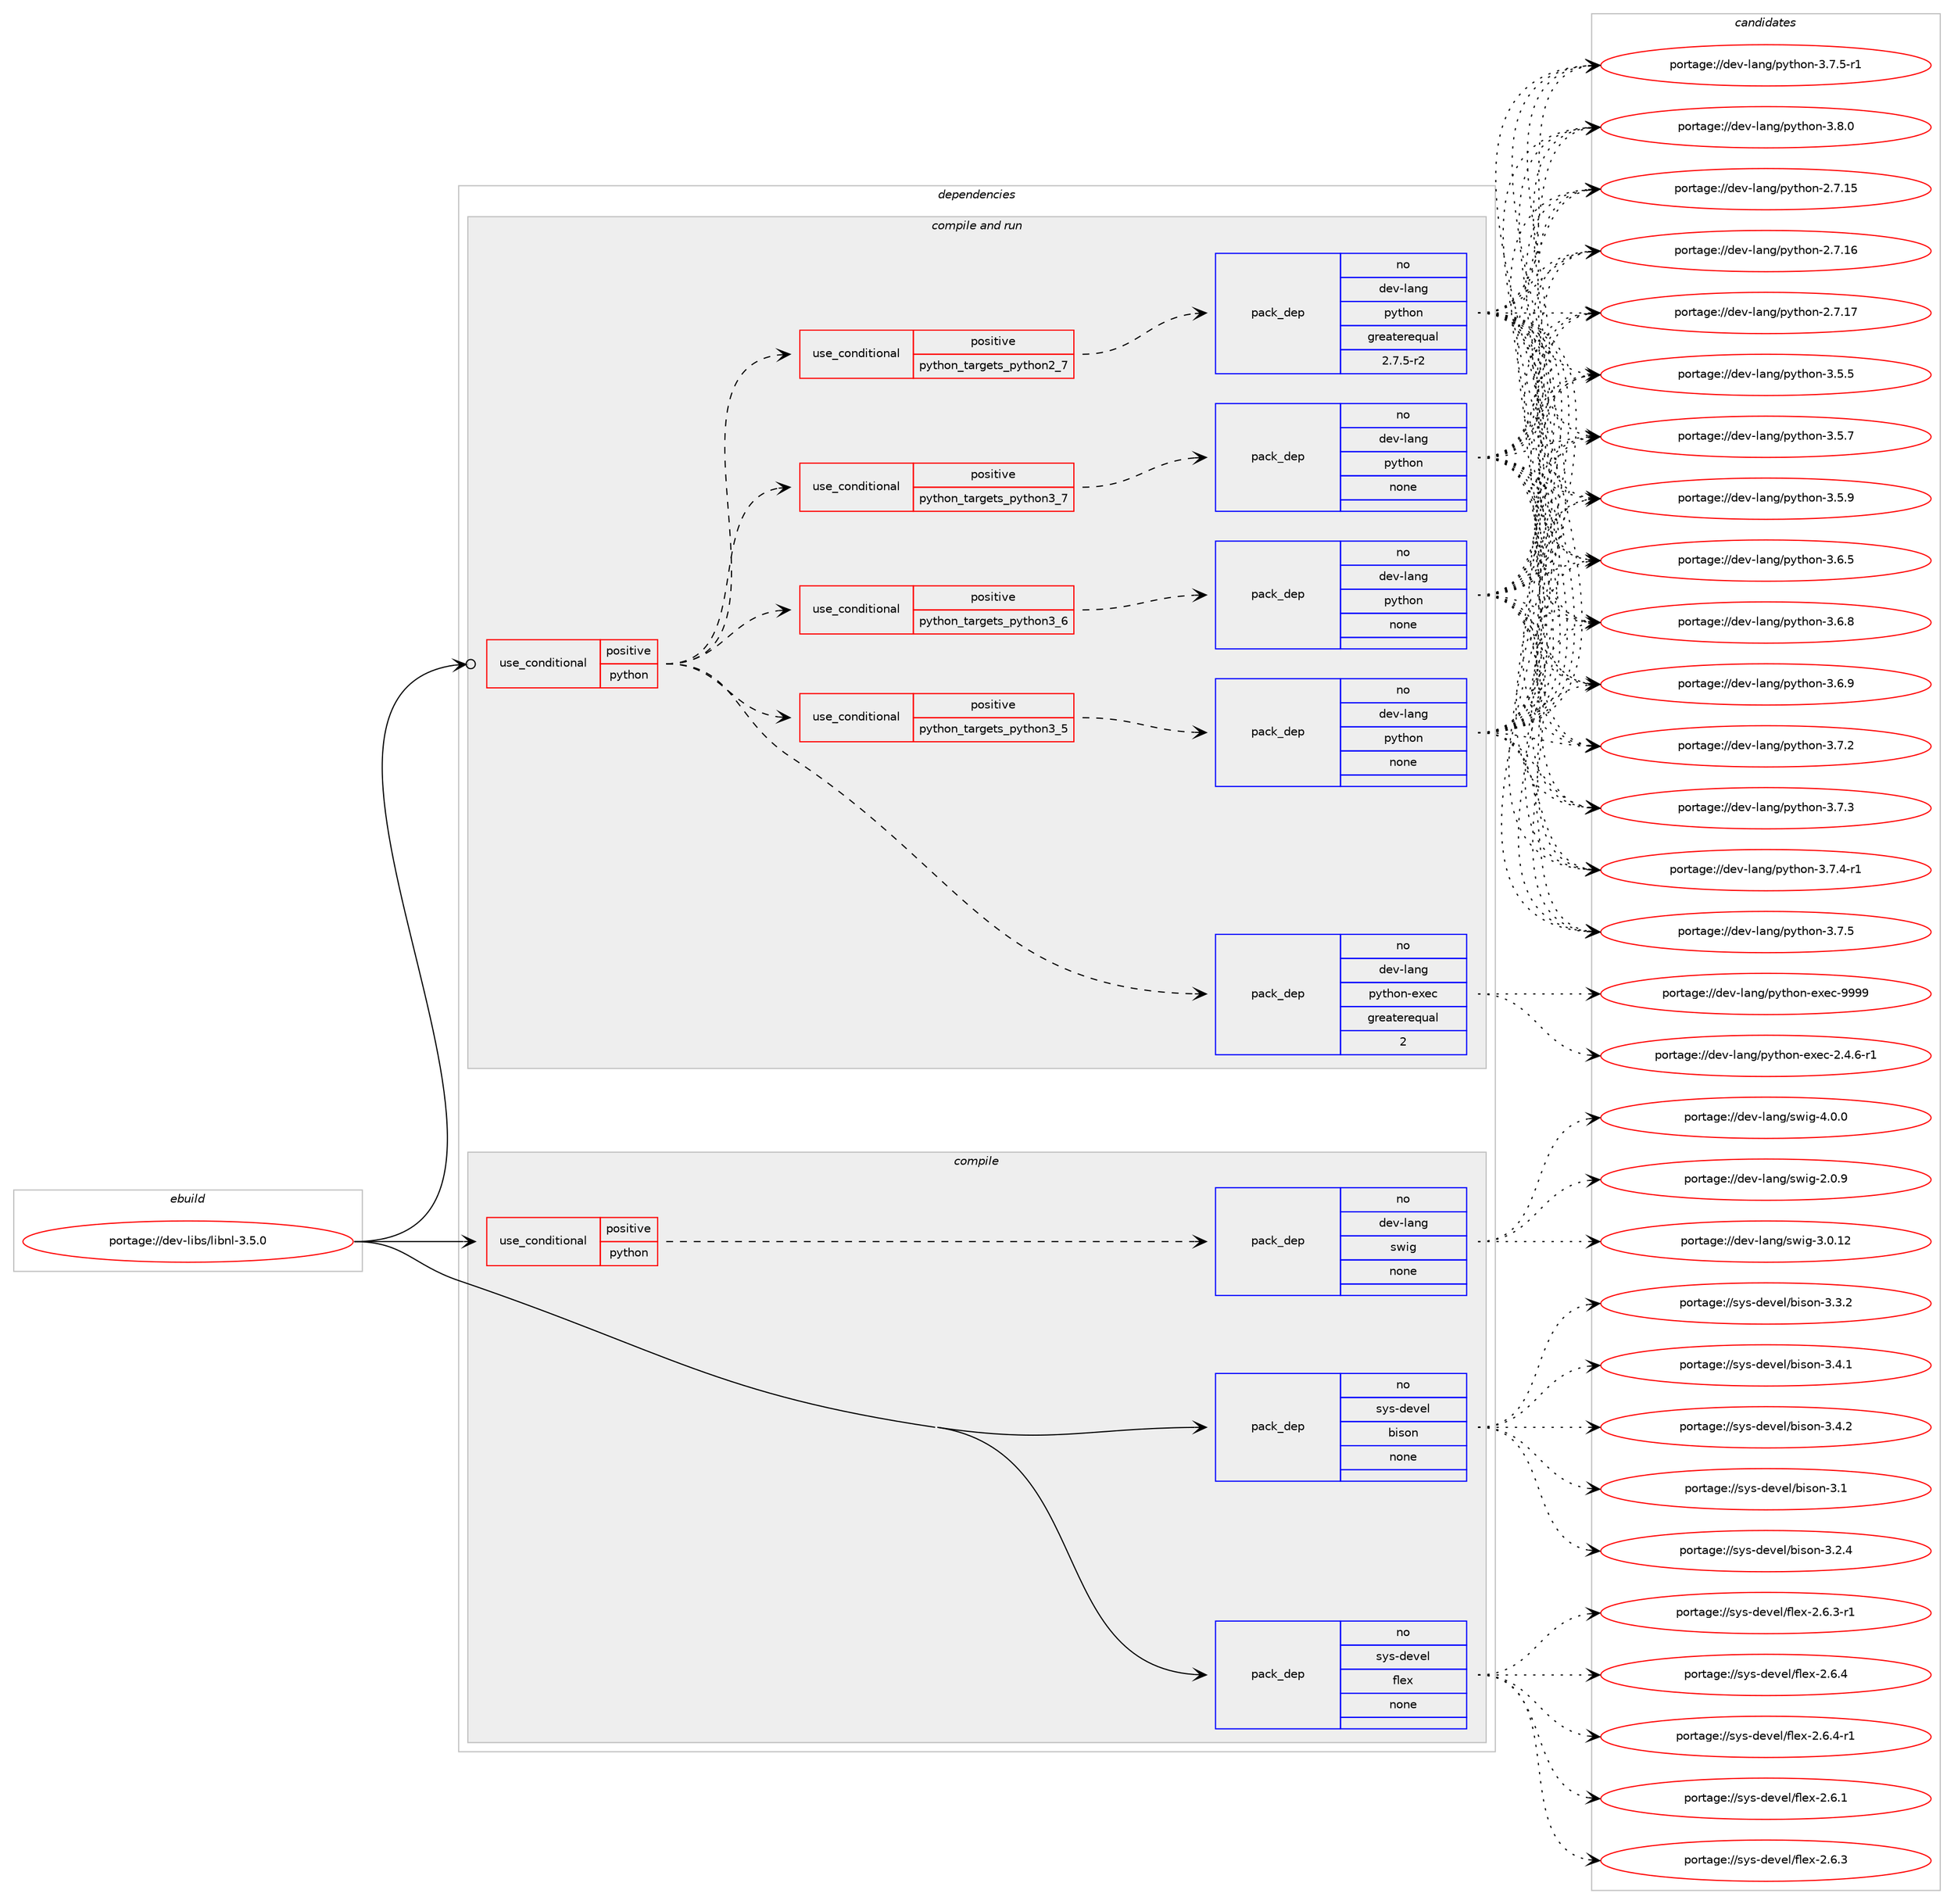 digraph prolog {

# *************
# Graph options
# *************

newrank=true;
concentrate=true;
compound=true;
graph [rankdir=LR,fontname=Helvetica,fontsize=10,ranksep=1.5];#, ranksep=2.5, nodesep=0.2];
edge  [arrowhead=vee];
node  [fontname=Helvetica,fontsize=10];

# **********
# The ebuild
# **********

subgraph cluster_leftcol {
color=gray;
rank=same;
label=<<i>ebuild</i>>;
id [label="portage://dev-libs/libnl-3.5.0", color=red, width=4, href="../dev-libs/libnl-3.5.0.svg"];
}

# ****************
# The dependencies
# ****************

subgraph cluster_midcol {
color=gray;
label=<<i>dependencies</i>>;
subgraph cluster_compile {
fillcolor="#eeeeee";
style=filled;
label=<<i>compile</i>>;
subgraph cond21164 {
dependency101374 [label=<<TABLE BORDER="0" CELLBORDER="1" CELLSPACING="0" CELLPADDING="4"><TR><TD ROWSPAN="3" CELLPADDING="10">use_conditional</TD></TR><TR><TD>positive</TD></TR><TR><TD>python</TD></TR></TABLE>>, shape=none, color=red];
subgraph pack77182 {
dependency101375 [label=<<TABLE BORDER="0" CELLBORDER="1" CELLSPACING="0" CELLPADDING="4" WIDTH="220"><TR><TD ROWSPAN="6" CELLPADDING="30">pack_dep</TD></TR><TR><TD WIDTH="110">no</TD></TR><TR><TD>dev-lang</TD></TR><TR><TD>swig</TD></TR><TR><TD>none</TD></TR><TR><TD></TD></TR></TABLE>>, shape=none, color=blue];
}
dependency101374:e -> dependency101375:w [weight=20,style="dashed",arrowhead="vee"];
}
id:e -> dependency101374:w [weight=20,style="solid",arrowhead="vee"];
subgraph pack77183 {
dependency101376 [label=<<TABLE BORDER="0" CELLBORDER="1" CELLSPACING="0" CELLPADDING="4" WIDTH="220"><TR><TD ROWSPAN="6" CELLPADDING="30">pack_dep</TD></TR><TR><TD WIDTH="110">no</TD></TR><TR><TD>sys-devel</TD></TR><TR><TD>bison</TD></TR><TR><TD>none</TD></TR><TR><TD></TD></TR></TABLE>>, shape=none, color=blue];
}
id:e -> dependency101376:w [weight=20,style="solid",arrowhead="vee"];
subgraph pack77184 {
dependency101377 [label=<<TABLE BORDER="0" CELLBORDER="1" CELLSPACING="0" CELLPADDING="4" WIDTH="220"><TR><TD ROWSPAN="6" CELLPADDING="30">pack_dep</TD></TR><TR><TD WIDTH="110">no</TD></TR><TR><TD>sys-devel</TD></TR><TR><TD>flex</TD></TR><TR><TD>none</TD></TR><TR><TD></TD></TR></TABLE>>, shape=none, color=blue];
}
id:e -> dependency101377:w [weight=20,style="solid",arrowhead="vee"];
}
subgraph cluster_compileandrun {
fillcolor="#eeeeee";
style=filled;
label=<<i>compile and run</i>>;
subgraph cond21165 {
dependency101378 [label=<<TABLE BORDER="0" CELLBORDER="1" CELLSPACING="0" CELLPADDING="4"><TR><TD ROWSPAN="3" CELLPADDING="10">use_conditional</TD></TR><TR><TD>positive</TD></TR><TR><TD>python</TD></TR></TABLE>>, shape=none, color=red];
subgraph cond21166 {
dependency101379 [label=<<TABLE BORDER="0" CELLBORDER="1" CELLSPACING="0" CELLPADDING="4"><TR><TD ROWSPAN="3" CELLPADDING="10">use_conditional</TD></TR><TR><TD>positive</TD></TR><TR><TD>python_targets_python2_7</TD></TR></TABLE>>, shape=none, color=red];
subgraph pack77185 {
dependency101380 [label=<<TABLE BORDER="0" CELLBORDER="1" CELLSPACING="0" CELLPADDING="4" WIDTH="220"><TR><TD ROWSPAN="6" CELLPADDING="30">pack_dep</TD></TR><TR><TD WIDTH="110">no</TD></TR><TR><TD>dev-lang</TD></TR><TR><TD>python</TD></TR><TR><TD>greaterequal</TD></TR><TR><TD>2.7.5-r2</TD></TR></TABLE>>, shape=none, color=blue];
}
dependency101379:e -> dependency101380:w [weight=20,style="dashed",arrowhead="vee"];
}
dependency101378:e -> dependency101379:w [weight=20,style="dashed",arrowhead="vee"];
subgraph cond21167 {
dependency101381 [label=<<TABLE BORDER="0" CELLBORDER="1" CELLSPACING="0" CELLPADDING="4"><TR><TD ROWSPAN="3" CELLPADDING="10">use_conditional</TD></TR><TR><TD>positive</TD></TR><TR><TD>python_targets_python3_5</TD></TR></TABLE>>, shape=none, color=red];
subgraph pack77186 {
dependency101382 [label=<<TABLE BORDER="0" CELLBORDER="1" CELLSPACING="0" CELLPADDING="4" WIDTH="220"><TR><TD ROWSPAN="6" CELLPADDING="30">pack_dep</TD></TR><TR><TD WIDTH="110">no</TD></TR><TR><TD>dev-lang</TD></TR><TR><TD>python</TD></TR><TR><TD>none</TD></TR><TR><TD></TD></TR></TABLE>>, shape=none, color=blue];
}
dependency101381:e -> dependency101382:w [weight=20,style="dashed",arrowhead="vee"];
}
dependency101378:e -> dependency101381:w [weight=20,style="dashed",arrowhead="vee"];
subgraph cond21168 {
dependency101383 [label=<<TABLE BORDER="0" CELLBORDER="1" CELLSPACING="0" CELLPADDING="4"><TR><TD ROWSPAN="3" CELLPADDING="10">use_conditional</TD></TR><TR><TD>positive</TD></TR><TR><TD>python_targets_python3_6</TD></TR></TABLE>>, shape=none, color=red];
subgraph pack77187 {
dependency101384 [label=<<TABLE BORDER="0" CELLBORDER="1" CELLSPACING="0" CELLPADDING="4" WIDTH="220"><TR><TD ROWSPAN="6" CELLPADDING="30">pack_dep</TD></TR><TR><TD WIDTH="110">no</TD></TR><TR><TD>dev-lang</TD></TR><TR><TD>python</TD></TR><TR><TD>none</TD></TR><TR><TD></TD></TR></TABLE>>, shape=none, color=blue];
}
dependency101383:e -> dependency101384:w [weight=20,style="dashed",arrowhead="vee"];
}
dependency101378:e -> dependency101383:w [weight=20,style="dashed",arrowhead="vee"];
subgraph cond21169 {
dependency101385 [label=<<TABLE BORDER="0" CELLBORDER="1" CELLSPACING="0" CELLPADDING="4"><TR><TD ROWSPAN="3" CELLPADDING="10">use_conditional</TD></TR><TR><TD>positive</TD></TR><TR><TD>python_targets_python3_7</TD></TR></TABLE>>, shape=none, color=red];
subgraph pack77188 {
dependency101386 [label=<<TABLE BORDER="0" CELLBORDER="1" CELLSPACING="0" CELLPADDING="4" WIDTH="220"><TR><TD ROWSPAN="6" CELLPADDING="30">pack_dep</TD></TR><TR><TD WIDTH="110">no</TD></TR><TR><TD>dev-lang</TD></TR><TR><TD>python</TD></TR><TR><TD>none</TD></TR><TR><TD></TD></TR></TABLE>>, shape=none, color=blue];
}
dependency101385:e -> dependency101386:w [weight=20,style="dashed",arrowhead="vee"];
}
dependency101378:e -> dependency101385:w [weight=20,style="dashed",arrowhead="vee"];
subgraph pack77189 {
dependency101387 [label=<<TABLE BORDER="0" CELLBORDER="1" CELLSPACING="0" CELLPADDING="4" WIDTH="220"><TR><TD ROWSPAN="6" CELLPADDING="30">pack_dep</TD></TR><TR><TD WIDTH="110">no</TD></TR><TR><TD>dev-lang</TD></TR><TR><TD>python-exec</TD></TR><TR><TD>greaterequal</TD></TR><TR><TD>2</TD></TR></TABLE>>, shape=none, color=blue];
}
dependency101378:e -> dependency101387:w [weight=20,style="dashed",arrowhead="vee"];
}
id:e -> dependency101378:w [weight=20,style="solid",arrowhead="odotvee"];
}
subgraph cluster_run {
fillcolor="#eeeeee";
style=filled;
label=<<i>run</i>>;
}
}

# **************
# The candidates
# **************

subgraph cluster_choices {
rank=same;
color=gray;
label=<<i>candidates</i>>;

subgraph choice77182 {
color=black;
nodesep=1;
choiceportage100101118451089711010347115119105103455046484657 [label="portage://dev-lang/swig-2.0.9", color=red, width=4,href="../dev-lang/swig-2.0.9.svg"];
choiceportage10010111845108971101034711511910510345514648464950 [label="portage://dev-lang/swig-3.0.12", color=red, width=4,href="../dev-lang/swig-3.0.12.svg"];
choiceportage100101118451089711010347115119105103455246484648 [label="portage://dev-lang/swig-4.0.0", color=red, width=4,href="../dev-lang/swig-4.0.0.svg"];
dependency101375:e -> choiceportage100101118451089711010347115119105103455046484657:w [style=dotted,weight="100"];
dependency101375:e -> choiceportage10010111845108971101034711511910510345514648464950:w [style=dotted,weight="100"];
dependency101375:e -> choiceportage100101118451089711010347115119105103455246484648:w [style=dotted,weight="100"];
}
subgraph choice77183 {
color=black;
nodesep=1;
choiceportage11512111545100101118101108479810511511111045514649 [label="portage://sys-devel/bison-3.1", color=red, width=4,href="../sys-devel/bison-3.1.svg"];
choiceportage115121115451001011181011084798105115111110455146504652 [label="portage://sys-devel/bison-3.2.4", color=red, width=4,href="../sys-devel/bison-3.2.4.svg"];
choiceportage115121115451001011181011084798105115111110455146514650 [label="portage://sys-devel/bison-3.3.2", color=red, width=4,href="../sys-devel/bison-3.3.2.svg"];
choiceportage115121115451001011181011084798105115111110455146524649 [label="portage://sys-devel/bison-3.4.1", color=red, width=4,href="../sys-devel/bison-3.4.1.svg"];
choiceportage115121115451001011181011084798105115111110455146524650 [label="portage://sys-devel/bison-3.4.2", color=red, width=4,href="../sys-devel/bison-3.4.2.svg"];
dependency101376:e -> choiceportage11512111545100101118101108479810511511111045514649:w [style=dotted,weight="100"];
dependency101376:e -> choiceportage115121115451001011181011084798105115111110455146504652:w [style=dotted,weight="100"];
dependency101376:e -> choiceportage115121115451001011181011084798105115111110455146514650:w [style=dotted,weight="100"];
dependency101376:e -> choiceportage115121115451001011181011084798105115111110455146524649:w [style=dotted,weight="100"];
dependency101376:e -> choiceportage115121115451001011181011084798105115111110455146524650:w [style=dotted,weight="100"];
}
subgraph choice77184 {
color=black;
nodesep=1;
choiceportage1151211154510010111810110847102108101120455046544649 [label="portage://sys-devel/flex-2.6.1", color=red, width=4,href="../sys-devel/flex-2.6.1.svg"];
choiceportage1151211154510010111810110847102108101120455046544651 [label="portage://sys-devel/flex-2.6.3", color=red, width=4,href="../sys-devel/flex-2.6.3.svg"];
choiceportage11512111545100101118101108471021081011204550465446514511449 [label="portage://sys-devel/flex-2.6.3-r1", color=red, width=4,href="../sys-devel/flex-2.6.3-r1.svg"];
choiceportage1151211154510010111810110847102108101120455046544652 [label="portage://sys-devel/flex-2.6.4", color=red, width=4,href="../sys-devel/flex-2.6.4.svg"];
choiceportage11512111545100101118101108471021081011204550465446524511449 [label="portage://sys-devel/flex-2.6.4-r1", color=red, width=4,href="../sys-devel/flex-2.6.4-r1.svg"];
dependency101377:e -> choiceportage1151211154510010111810110847102108101120455046544649:w [style=dotted,weight="100"];
dependency101377:e -> choiceportage1151211154510010111810110847102108101120455046544651:w [style=dotted,weight="100"];
dependency101377:e -> choiceportage11512111545100101118101108471021081011204550465446514511449:w [style=dotted,weight="100"];
dependency101377:e -> choiceportage1151211154510010111810110847102108101120455046544652:w [style=dotted,weight="100"];
dependency101377:e -> choiceportage11512111545100101118101108471021081011204550465446524511449:w [style=dotted,weight="100"];
}
subgraph choice77185 {
color=black;
nodesep=1;
choiceportage10010111845108971101034711212111610411111045504655464953 [label="portage://dev-lang/python-2.7.15", color=red, width=4,href="../dev-lang/python-2.7.15.svg"];
choiceportage10010111845108971101034711212111610411111045504655464954 [label="portage://dev-lang/python-2.7.16", color=red, width=4,href="../dev-lang/python-2.7.16.svg"];
choiceportage10010111845108971101034711212111610411111045504655464955 [label="portage://dev-lang/python-2.7.17", color=red, width=4,href="../dev-lang/python-2.7.17.svg"];
choiceportage100101118451089711010347112121116104111110455146534653 [label="portage://dev-lang/python-3.5.5", color=red, width=4,href="../dev-lang/python-3.5.5.svg"];
choiceportage100101118451089711010347112121116104111110455146534655 [label="portage://dev-lang/python-3.5.7", color=red, width=4,href="../dev-lang/python-3.5.7.svg"];
choiceportage100101118451089711010347112121116104111110455146534657 [label="portage://dev-lang/python-3.5.9", color=red, width=4,href="../dev-lang/python-3.5.9.svg"];
choiceportage100101118451089711010347112121116104111110455146544653 [label="portage://dev-lang/python-3.6.5", color=red, width=4,href="../dev-lang/python-3.6.5.svg"];
choiceportage100101118451089711010347112121116104111110455146544656 [label="portage://dev-lang/python-3.6.8", color=red, width=4,href="../dev-lang/python-3.6.8.svg"];
choiceportage100101118451089711010347112121116104111110455146544657 [label="portage://dev-lang/python-3.6.9", color=red, width=4,href="../dev-lang/python-3.6.9.svg"];
choiceportage100101118451089711010347112121116104111110455146554650 [label="portage://dev-lang/python-3.7.2", color=red, width=4,href="../dev-lang/python-3.7.2.svg"];
choiceportage100101118451089711010347112121116104111110455146554651 [label="portage://dev-lang/python-3.7.3", color=red, width=4,href="../dev-lang/python-3.7.3.svg"];
choiceportage1001011184510897110103471121211161041111104551465546524511449 [label="portage://dev-lang/python-3.7.4-r1", color=red, width=4,href="../dev-lang/python-3.7.4-r1.svg"];
choiceportage100101118451089711010347112121116104111110455146554653 [label="portage://dev-lang/python-3.7.5", color=red, width=4,href="../dev-lang/python-3.7.5.svg"];
choiceportage1001011184510897110103471121211161041111104551465546534511449 [label="portage://dev-lang/python-3.7.5-r1", color=red, width=4,href="../dev-lang/python-3.7.5-r1.svg"];
choiceportage100101118451089711010347112121116104111110455146564648 [label="portage://dev-lang/python-3.8.0", color=red, width=4,href="../dev-lang/python-3.8.0.svg"];
dependency101380:e -> choiceportage10010111845108971101034711212111610411111045504655464953:w [style=dotted,weight="100"];
dependency101380:e -> choiceportage10010111845108971101034711212111610411111045504655464954:w [style=dotted,weight="100"];
dependency101380:e -> choiceportage10010111845108971101034711212111610411111045504655464955:w [style=dotted,weight="100"];
dependency101380:e -> choiceportage100101118451089711010347112121116104111110455146534653:w [style=dotted,weight="100"];
dependency101380:e -> choiceportage100101118451089711010347112121116104111110455146534655:w [style=dotted,weight="100"];
dependency101380:e -> choiceportage100101118451089711010347112121116104111110455146534657:w [style=dotted,weight="100"];
dependency101380:e -> choiceportage100101118451089711010347112121116104111110455146544653:w [style=dotted,weight="100"];
dependency101380:e -> choiceportage100101118451089711010347112121116104111110455146544656:w [style=dotted,weight="100"];
dependency101380:e -> choiceportage100101118451089711010347112121116104111110455146544657:w [style=dotted,weight="100"];
dependency101380:e -> choiceportage100101118451089711010347112121116104111110455146554650:w [style=dotted,weight="100"];
dependency101380:e -> choiceportage100101118451089711010347112121116104111110455146554651:w [style=dotted,weight="100"];
dependency101380:e -> choiceportage1001011184510897110103471121211161041111104551465546524511449:w [style=dotted,weight="100"];
dependency101380:e -> choiceportage100101118451089711010347112121116104111110455146554653:w [style=dotted,weight="100"];
dependency101380:e -> choiceportage1001011184510897110103471121211161041111104551465546534511449:w [style=dotted,weight="100"];
dependency101380:e -> choiceportage100101118451089711010347112121116104111110455146564648:w [style=dotted,weight="100"];
}
subgraph choice77186 {
color=black;
nodesep=1;
choiceportage10010111845108971101034711212111610411111045504655464953 [label="portage://dev-lang/python-2.7.15", color=red, width=4,href="../dev-lang/python-2.7.15.svg"];
choiceportage10010111845108971101034711212111610411111045504655464954 [label="portage://dev-lang/python-2.7.16", color=red, width=4,href="../dev-lang/python-2.7.16.svg"];
choiceportage10010111845108971101034711212111610411111045504655464955 [label="portage://dev-lang/python-2.7.17", color=red, width=4,href="../dev-lang/python-2.7.17.svg"];
choiceportage100101118451089711010347112121116104111110455146534653 [label="portage://dev-lang/python-3.5.5", color=red, width=4,href="../dev-lang/python-3.5.5.svg"];
choiceportage100101118451089711010347112121116104111110455146534655 [label="portage://dev-lang/python-3.5.7", color=red, width=4,href="../dev-lang/python-3.5.7.svg"];
choiceportage100101118451089711010347112121116104111110455146534657 [label="portage://dev-lang/python-3.5.9", color=red, width=4,href="../dev-lang/python-3.5.9.svg"];
choiceportage100101118451089711010347112121116104111110455146544653 [label="portage://dev-lang/python-3.6.5", color=red, width=4,href="../dev-lang/python-3.6.5.svg"];
choiceportage100101118451089711010347112121116104111110455146544656 [label="portage://dev-lang/python-3.6.8", color=red, width=4,href="../dev-lang/python-3.6.8.svg"];
choiceportage100101118451089711010347112121116104111110455146544657 [label="portage://dev-lang/python-3.6.9", color=red, width=4,href="../dev-lang/python-3.6.9.svg"];
choiceportage100101118451089711010347112121116104111110455146554650 [label="portage://dev-lang/python-3.7.2", color=red, width=4,href="../dev-lang/python-3.7.2.svg"];
choiceportage100101118451089711010347112121116104111110455146554651 [label="portage://dev-lang/python-3.7.3", color=red, width=4,href="../dev-lang/python-3.7.3.svg"];
choiceportage1001011184510897110103471121211161041111104551465546524511449 [label="portage://dev-lang/python-3.7.4-r1", color=red, width=4,href="../dev-lang/python-3.7.4-r1.svg"];
choiceportage100101118451089711010347112121116104111110455146554653 [label="portage://dev-lang/python-3.7.5", color=red, width=4,href="../dev-lang/python-3.7.5.svg"];
choiceportage1001011184510897110103471121211161041111104551465546534511449 [label="portage://dev-lang/python-3.7.5-r1", color=red, width=4,href="../dev-lang/python-3.7.5-r1.svg"];
choiceportage100101118451089711010347112121116104111110455146564648 [label="portage://dev-lang/python-3.8.0", color=red, width=4,href="../dev-lang/python-3.8.0.svg"];
dependency101382:e -> choiceportage10010111845108971101034711212111610411111045504655464953:w [style=dotted,weight="100"];
dependency101382:e -> choiceportage10010111845108971101034711212111610411111045504655464954:w [style=dotted,weight="100"];
dependency101382:e -> choiceportage10010111845108971101034711212111610411111045504655464955:w [style=dotted,weight="100"];
dependency101382:e -> choiceportage100101118451089711010347112121116104111110455146534653:w [style=dotted,weight="100"];
dependency101382:e -> choiceportage100101118451089711010347112121116104111110455146534655:w [style=dotted,weight="100"];
dependency101382:e -> choiceportage100101118451089711010347112121116104111110455146534657:w [style=dotted,weight="100"];
dependency101382:e -> choiceportage100101118451089711010347112121116104111110455146544653:w [style=dotted,weight="100"];
dependency101382:e -> choiceportage100101118451089711010347112121116104111110455146544656:w [style=dotted,weight="100"];
dependency101382:e -> choiceportage100101118451089711010347112121116104111110455146544657:w [style=dotted,weight="100"];
dependency101382:e -> choiceportage100101118451089711010347112121116104111110455146554650:w [style=dotted,weight="100"];
dependency101382:e -> choiceportage100101118451089711010347112121116104111110455146554651:w [style=dotted,weight="100"];
dependency101382:e -> choiceportage1001011184510897110103471121211161041111104551465546524511449:w [style=dotted,weight="100"];
dependency101382:e -> choiceportage100101118451089711010347112121116104111110455146554653:w [style=dotted,weight="100"];
dependency101382:e -> choiceportage1001011184510897110103471121211161041111104551465546534511449:w [style=dotted,weight="100"];
dependency101382:e -> choiceportage100101118451089711010347112121116104111110455146564648:w [style=dotted,weight="100"];
}
subgraph choice77187 {
color=black;
nodesep=1;
choiceportage10010111845108971101034711212111610411111045504655464953 [label="portage://dev-lang/python-2.7.15", color=red, width=4,href="../dev-lang/python-2.7.15.svg"];
choiceportage10010111845108971101034711212111610411111045504655464954 [label="portage://dev-lang/python-2.7.16", color=red, width=4,href="../dev-lang/python-2.7.16.svg"];
choiceportage10010111845108971101034711212111610411111045504655464955 [label="portage://dev-lang/python-2.7.17", color=red, width=4,href="../dev-lang/python-2.7.17.svg"];
choiceportage100101118451089711010347112121116104111110455146534653 [label="portage://dev-lang/python-3.5.5", color=red, width=4,href="../dev-lang/python-3.5.5.svg"];
choiceportage100101118451089711010347112121116104111110455146534655 [label="portage://dev-lang/python-3.5.7", color=red, width=4,href="../dev-lang/python-3.5.7.svg"];
choiceportage100101118451089711010347112121116104111110455146534657 [label="portage://dev-lang/python-3.5.9", color=red, width=4,href="../dev-lang/python-3.5.9.svg"];
choiceportage100101118451089711010347112121116104111110455146544653 [label="portage://dev-lang/python-3.6.5", color=red, width=4,href="../dev-lang/python-3.6.5.svg"];
choiceportage100101118451089711010347112121116104111110455146544656 [label="portage://dev-lang/python-3.6.8", color=red, width=4,href="../dev-lang/python-3.6.8.svg"];
choiceportage100101118451089711010347112121116104111110455146544657 [label="portage://dev-lang/python-3.6.9", color=red, width=4,href="../dev-lang/python-3.6.9.svg"];
choiceportage100101118451089711010347112121116104111110455146554650 [label="portage://dev-lang/python-3.7.2", color=red, width=4,href="../dev-lang/python-3.7.2.svg"];
choiceportage100101118451089711010347112121116104111110455146554651 [label="portage://dev-lang/python-3.7.3", color=red, width=4,href="../dev-lang/python-3.7.3.svg"];
choiceportage1001011184510897110103471121211161041111104551465546524511449 [label="portage://dev-lang/python-3.7.4-r1", color=red, width=4,href="../dev-lang/python-3.7.4-r1.svg"];
choiceportage100101118451089711010347112121116104111110455146554653 [label="portage://dev-lang/python-3.7.5", color=red, width=4,href="../dev-lang/python-3.7.5.svg"];
choiceportage1001011184510897110103471121211161041111104551465546534511449 [label="portage://dev-lang/python-3.7.5-r1", color=red, width=4,href="../dev-lang/python-3.7.5-r1.svg"];
choiceportage100101118451089711010347112121116104111110455146564648 [label="portage://dev-lang/python-3.8.0", color=red, width=4,href="../dev-lang/python-3.8.0.svg"];
dependency101384:e -> choiceportage10010111845108971101034711212111610411111045504655464953:w [style=dotted,weight="100"];
dependency101384:e -> choiceportage10010111845108971101034711212111610411111045504655464954:w [style=dotted,weight="100"];
dependency101384:e -> choiceportage10010111845108971101034711212111610411111045504655464955:w [style=dotted,weight="100"];
dependency101384:e -> choiceportage100101118451089711010347112121116104111110455146534653:w [style=dotted,weight="100"];
dependency101384:e -> choiceportage100101118451089711010347112121116104111110455146534655:w [style=dotted,weight="100"];
dependency101384:e -> choiceportage100101118451089711010347112121116104111110455146534657:w [style=dotted,weight="100"];
dependency101384:e -> choiceportage100101118451089711010347112121116104111110455146544653:w [style=dotted,weight="100"];
dependency101384:e -> choiceportage100101118451089711010347112121116104111110455146544656:w [style=dotted,weight="100"];
dependency101384:e -> choiceportage100101118451089711010347112121116104111110455146544657:w [style=dotted,weight="100"];
dependency101384:e -> choiceportage100101118451089711010347112121116104111110455146554650:w [style=dotted,weight="100"];
dependency101384:e -> choiceportage100101118451089711010347112121116104111110455146554651:w [style=dotted,weight="100"];
dependency101384:e -> choiceportage1001011184510897110103471121211161041111104551465546524511449:w [style=dotted,weight="100"];
dependency101384:e -> choiceportage100101118451089711010347112121116104111110455146554653:w [style=dotted,weight="100"];
dependency101384:e -> choiceportage1001011184510897110103471121211161041111104551465546534511449:w [style=dotted,weight="100"];
dependency101384:e -> choiceportage100101118451089711010347112121116104111110455146564648:w [style=dotted,weight="100"];
}
subgraph choice77188 {
color=black;
nodesep=1;
choiceportage10010111845108971101034711212111610411111045504655464953 [label="portage://dev-lang/python-2.7.15", color=red, width=4,href="../dev-lang/python-2.7.15.svg"];
choiceportage10010111845108971101034711212111610411111045504655464954 [label="portage://dev-lang/python-2.7.16", color=red, width=4,href="../dev-lang/python-2.7.16.svg"];
choiceportage10010111845108971101034711212111610411111045504655464955 [label="portage://dev-lang/python-2.7.17", color=red, width=4,href="../dev-lang/python-2.7.17.svg"];
choiceportage100101118451089711010347112121116104111110455146534653 [label="portage://dev-lang/python-3.5.5", color=red, width=4,href="../dev-lang/python-3.5.5.svg"];
choiceportage100101118451089711010347112121116104111110455146534655 [label="portage://dev-lang/python-3.5.7", color=red, width=4,href="../dev-lang/python-3.5.7.svg"];
choiceportage100101118451089711010347112121116104111110455146534657 [label="portage://dev-lang/python-3.5.9", color=red, width=4,href="../dev-lang/python-3.5.9.svg"];
choiceportage100101118451089711010347112121116104111110455146544653 [label="portage://dev-lang/python-3.6.5", color=red, width=4,href="../dev-lang/python-3.6.5.svg"];
choiceportage100101118451089711010347112121116104111110455146544656 [label="portage://dev-lang/python-3.6.8", color=red, width=4,href="../dev-lang/python-3.6.8.svg"];
choiceportage100101118451089711010347112121116104111110455146544657 [label="portage://dev-lang/python-3.6.9", color=red, width=4,href="../dev-lang/python-3.6.9.svg"];
choiceportage100101118451089711010347112121116104111110455146554650 [label="portage://dev-lang/python-3.7.2", color=red, width=4,href="../dev-lang/python-3.7.2.svg"];
choiceportage100101118451089711010347112121116104111110455146554651 [label="portage://dev-lang/python-3.7.3", color=red, width=4,href="../dev-lang/python-3.7.3.svg"];
choiceportage1001011184510897110103471121211161041111104551465546524511449 [label="portage://dev-lang/python-3.7.4-r1", color=red, width=4,href="../dev-lang/python-3.7.4-r1.svg"];
choiceportage100101118451089711010347112121116104111110455146554653 [label="portage://dev-lang/python-3.7.5", color=red, width=4,href="../dev-lang/python-3.7.5.svg"];
choiceportage1001011184510897110103471121211161041111104551465546534511449 [label="portage://dev-lang/python-3.7.5-r1", color=red, width=4,href="../dev-lang/python-3.7.5-r1.svg"];
choiceportage100101118451089711010347112121116104111110455146564648 [label="portage://dev-lang/python-3.8.0", color=red, width=4,href="../dev-lang/python-3.8.0.svg"];
dependency101386:e -> choiceportage10010111845108971101034711212111610411111045504655464953:w [style=dotted,weight="100"];
dependency101386:e -> choiceportage10010111845108971101034711212111610411111045504655464954:w [style=dotted,weight="100"];
dependency101386:e -> choiceportage10010111845108971101034711212111610411111045504655464955:w [style=dotted,weight="100"];
dependency101386:e -> choiceportage100101118451089711010347112121116104111110455146534653:w [style=dotted,weight="100"];
dependency101386:e -> choiceportage100101118451089711010347112121116104111110455146534655:w [style=dotted,weight="100"];
dependency101386:e -> choiceportage100101118451089711010347112121116104111110455146534657:w [style=dotted,weight="100"];
dependency101386:e -> choiceportage100101118451089711010347112121116104111110455146544653:w [style=dotted,weight="100"];
dependency101386:e -> choiceportage100101118451089711010347112121116104111110455146544656:w [style=dotted,weight="100"];
dependency101386:e -> choiceportage100101118451089711010347112121116104111110455146544657:w [style=dotted,weight="100"];
dependency101386:e -> choiceportage100101118451089711010347112121116104111110455146554650:w [style=dotted,weight="100"];
dependency101386:e -> choiceportage100101118451089711010347112121116104111110455146554651:w [style=dotted,weight="100"];
dependency101386:e -> choiceportage1001011184510897110103471121211161041111104551465546524511449:w [style=dotted,weight="100"];
dependency101386:e -> choiceportage100101118451089711010347112121116104111110455146554653:w [style=dotted,weight="100"];
dependency101386:e -> choiceportage1001011184510897110103471121211161041111104551465546534511449:w [style=dotted,weight="100"];
dependency101386:e -> choiceportage100101118451089711010347112121116104111110455146564648:w [style=dotted,weight="100"];
}
subgraph choice77189 {
color=black;
nodesep=1;
choiceportage10010111845108971101034711212111610411111045101120101994550465246544511449 [label="portage://dev-lang/python-exec-2.4.6-r1", color=red, width=4,href="../dev-lang/python-exec-2.4.6-r1.svg"];
choiceportage10010111845108971101034711212111610411111045101120101994557575757 [label="portage://dev-lang/python-exec-9999", color=red, width=4,href="../dev-lang/python-exec-9999.svg"];
dependency101387:e -> choiceportage10010111845108971101034711212111610411111045101120101994550465246544511449:w [style=dotted,weight="100"];
dependency101387:e -> choiceportage10010111845108971101034711212111610411111045101120101994557575757:w [style=dotted,weight="100"];
}
}

}
